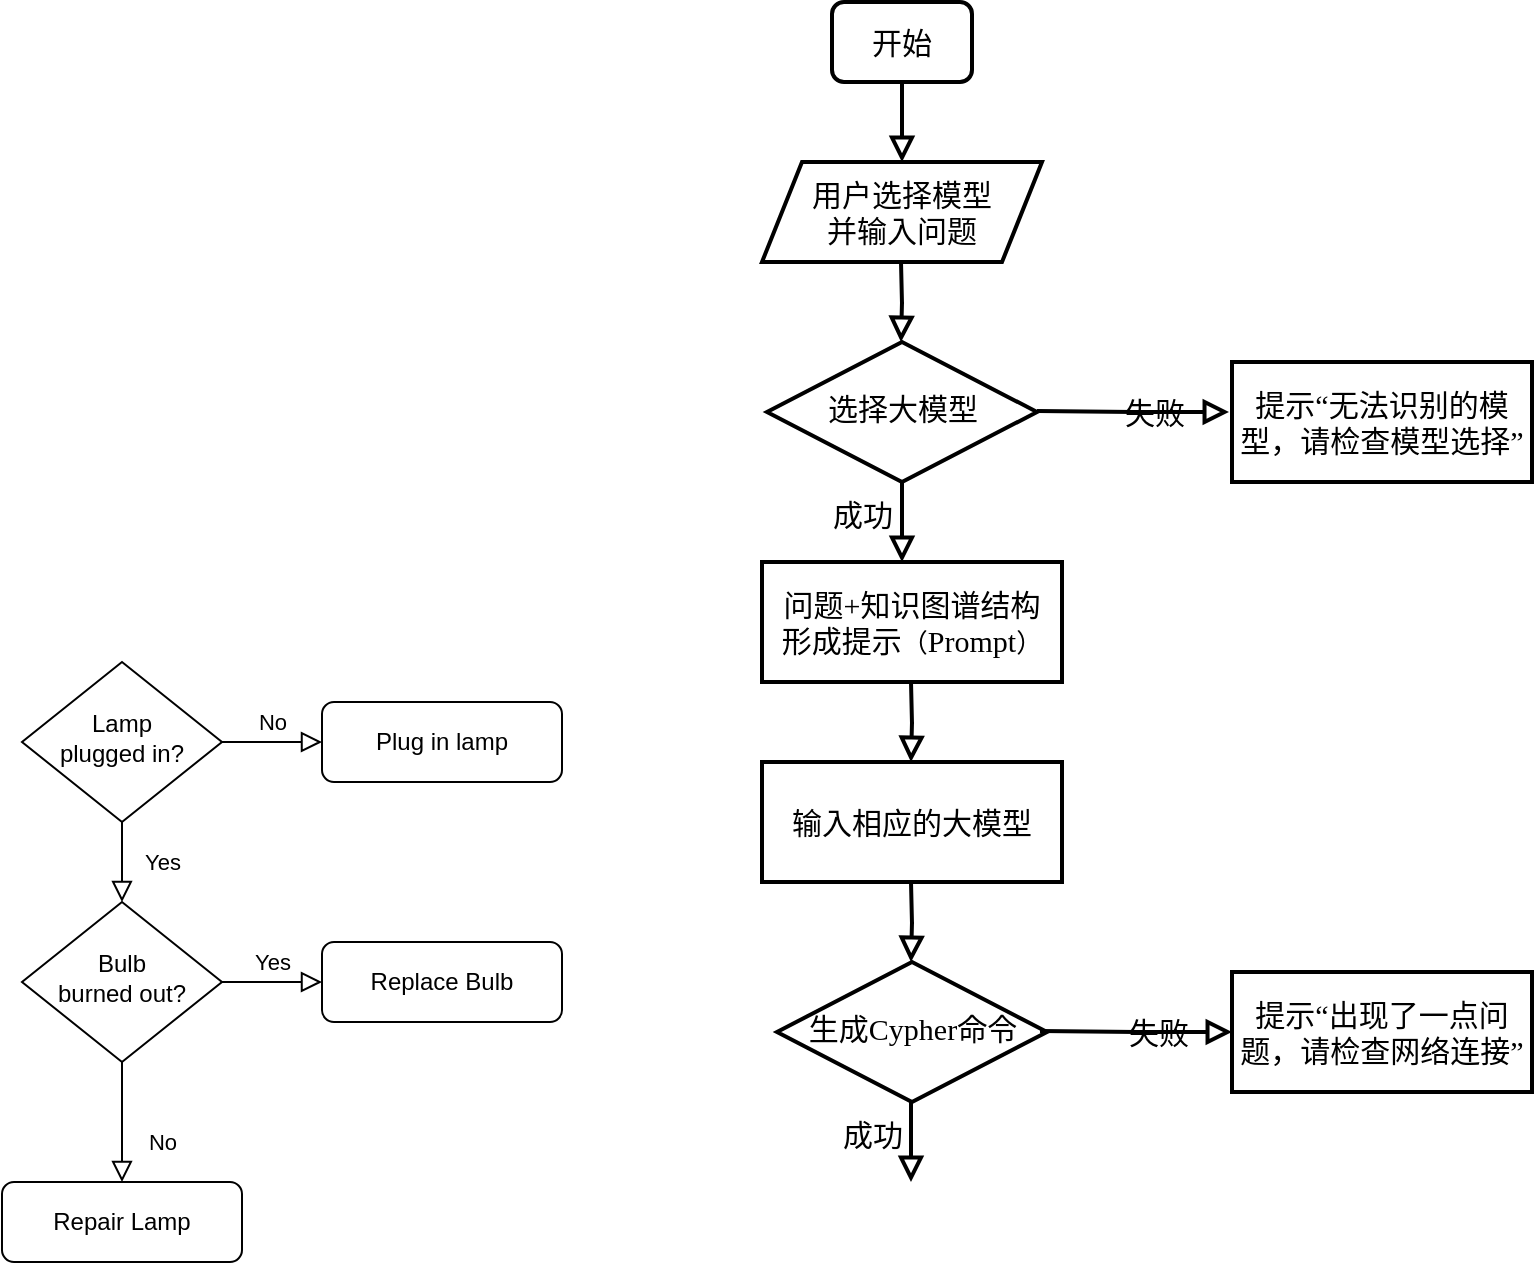 <mxfile version="24.3.1" type="github">
  <diagram id="C5RBs43oDa-KdzZeNtuy" name="Page-1">
    <mxGraphModel dx="1877" dy="522" grid="1" gridSize="10" guides="1" tooltips="1" connect="1" arrows="1" fold="1" page="1" pageScale="1" pageWidth="827" pageHeight="1169" math="0" shadow="0">
      <root>
        <mxCell id="WIyWlLk6GJQsqaUBKTNV-0" />
        <mxCell id="WIyWlLk6GJQsqaUBKTNV-1" parent="WIyWlLk6GJQsqaUBKTNV-0" />
        <mxCell id="WIyWlLk6GJQsqaUBKTNV-2" value="" style="rounded=0;html=1;jettySize=auto;orthogonalLoop=1;fontSize=11;endArrow=block;endFill=0;endSize=8;strokeWidth=2;shadow=0;labelBackgroundColor=none;edgeStyle=orthogonalEdgeStyle;entryX=0.5;entryY=0;entryDx=0;entryDy=0;" parent="WIyWlLk6GJQsqaUBKTNV-1" source="WIyWlLk6GJQsqaUBKTNV-3" target="mU2HPS3r7z6ofK6yhhPt-0" edge="1">
          <mxGeometry relative="1" as="geometry">
            <mxPoint x="270" y="140" as="targetPoint" />
          </mxGeometry>
        </mxCell>
        <mxCell id="WIyWlLk6GJQsqaUBKTNV-3" value="&lt;font style=&quot;font-size: 15px;&quot;&gt;开始&lt;/font&gt;" style="rounded=1;whiteSpace=wrap;html=1;fontSize=12;glass=0;strokeWidth=2;shadow=0;" parent="WIyWlLk6GJQsqaUBKTNV-1" vertex="1">
          <mxGeometry x="315" y="30" width="70" height="40" as="geometry" />
        </mxCell>
        <mxCell id="WIyWlLk6GJQsqaUBKTNV-4" value="Yes" style="rounded=0;html=1;jettySize=auto;orthogonalLoop=1;fontSize=11;endArrow=block;endFill=0;endSize=8;strokeWidth=1;shadow=0;labelBackgroundColor=none;edgeStyle=orthogonalEdgeStyle;" parent="WIyWlLk6GJQsqaUBKTNV-1" source="WIyWlLk6GJQsqaUBKTNV-6" target="WIyWlLk6GJQsqaUBKTNV-10" edge="1">
          <mxGeometry y="20" relative="1" as="geometry">
            <mxPoint as="offset" />
          </mxGeometry>
        </mxCell>
        <mxCell id="WIyWlLk6GJQsqaUBKTNV-5" value="No" style="edgeStyle=orthogonalEdgeStyle;rounded=0;html=1;jettySize=auto;orthogonalLoop=1;fontSize=11;endArrow=block;endFill=0;endSize=8;strokeWidth=1;shadow=0;labelBackgroundColor=none;" parent="WIyWlLk6GJQsqaUBKTNV-1" source="WIyWlLk6GJQsqaUBKTNV-6" target="WIyWlLk6GJQsqaUBKTNV-7" edge="1">
          <mxGeometry y="10" relative="1" as="geometry">
            <mxPoint as="offset" />
          </mxGeometry>
        </mxCell>
        <mxCell id="WIyWlLk6GJQsqaUBKTNV-6" value="Lamp&lt;br&gt;plugged in?" style="rhombus;whiteSpace=wrap;html=1;shadow=0;fontFamily=Helvetica;fontSize=12;align=center;strokeWidth=1;spacing=6;spacingTop=-4;" parent="WIyWlLk6GJQsqaUBKTNV-1" vertex="1">
          <mxGeometry x="-90" y="360" width="100" height="80" as="geometry" />
        </mxCell>
        <mxCell id="WIyWlLk6GJQsqaUBKTNV-7" value="Plug in lamp" style="rounded=1;whiteSpace=wrap;html=1;fontSize=12;glass=0;strokeWidth=1;shadow=0;" parent="WIyWlLk6GJQsqaUBKTNV-1" vertex="1">
          <mxGeometry x="60" y="380" width="120" height="40" as="geometry" />
        </mxCell>
        <mxCell id="WIyWlLk6GJQsqaUBKTNV-8" value="No" style="rounded=0;html=1;jettySize=auto;orthogonalLoop=1;fontSize=11;endArrow=block;endFill=0;endSize=8;strokeWidth=1;shadow=0;labelBackgroundColor=none;edgeStyle=orthogonalEdgeStyle;" parent="WIyWlLk6GJQsqaUBKTNV-1" source="WIyWlLk6GJQsqaUBKTNV-10" target="WIyWlLk6GJQsqaUBKTNV-11" edge="1">
          <mxGeometry x="0.333" y="20" relative="1" as="geometry">
            <mxPoint as="offset" />
          </mxGeometry>
        </mxCell>
        <mxCell id="WIyWlLk6GJQsqaUBKTNV-9" value="Yes" style="edgeStyle=orthogonalEdgeStyle;rounded=0;html=1;jettySize=auto;orthogonalLoop=1;fontSize=11;endArrow=block;endFill=0;endSize=8;strokeWidth=1;shadow=0;labelBackgroundColor=none;" parent="WIyWlLk6GJQsqaUBKTNV-1" source="WIyWlLk6GJQsqaUBKTNV-10" target="WIyWlLk6GJQsqaUBKTNV-12" edge="1">
          <mxGeometry y="10" relative="1" as="geometry">
            <mxPoint as="offset" />
          </mxGeometry>
        </mxCell>
        <mxCell id="WIyWlLk6GJQsqaUBKTNV-10" value="Bulb&lt;br&gt;burned out?" style="rhombus;whiteSpace=wrap;html=1;shadow=0;fontFamily=Helvetica;fontSize=12;align=center;strokeWidth=1;spacing=6;spacingTop=-4;" parent="WIyWlLk6GJQsqaUBKTNV-1" vertex="1">
          <mxGeometry x="-90" y="480" width="100" height="80" as="geometry" />
        </mxCell>
        <mxCell id="WIyWlLk6GJQsqaUBKTNV-11" value="Repair Lamp" style="rounded=1;whiteSpace=wrap;html=1;fontSize=12;glass=0;strokeWidth=1;shadow=0;" parent="WIyWlLk6GJQsqaUBKTNV-1" vertex="1">
          <mxGeometry x="-100" y="620" width="120" height="40" as="geometry" />
        </mxCell>
        <mxCell id="WIyWlLk6GJQsqaUBKTNV-12" value="Replace Bulb" style="rounded=1;whiteSpace=wrap;html=1;fontSize=12;glass=0;strokeWidth=1;shadow=0;" parent="WIyWlLk6GJQsqaUBKTNV-1" vertex="1">
          <mxGeometry x="60" y="500" width="120" height="40" as="geometry" />
        </mxCell>
        <mxCell id="mU2HPS3r7z6ofK6yhhPt-0" value="&lt;font style=&quot;font-size: 15px;&quot; face=&quot;Times New Roman&quot;&gt;用户选择模型&lt;/font&gt;&lt;div&gt;&lt;font style=&quot;font-size: 15px;&quot; face=&quot;Times New Roman&quot;&gt;并输入&lt;/font&gt;&lt;span style=&quot;font-size: 15px; font-family: &amp;quot;Times New Roman&amp;quot;; background-color: initial;&quot;&gt;问题&lt;/span&gt;&lt;/div&gt;" style="shape=parallelogram;perimeter=parallelogramPerimeter;whiteSpace=wrap;html=1;fixedSize=1;strokeWidth=2;" vertex="1" parent="WIyWlLk6GJQsqaUBKTNV-1">
          <mxGeometry x="280" y="110" width="140" height="50" as="geometry" />
        </mxCell>
        <mxCell id="mU2HPS3r7z6ofK6yhhPt-1" value="&lt;font style=&quot;font-size: 15px;&quot; face=&quot;Times New Roman&quot;&gt;问题+知识图谱结构&lt;/font&gt;&lt;div style=&quot;font-size: 15px;&quot;&gt;&lt;font style=&quot;font-size: 15px;&quot; face=&quot;liNya4RFdhPfTuIVGEPP&quot;&gt;&lt;font style=&quot;font-size: 15px;&quot;&gt;形成提示&lt;/font&gt;&lt;span style=&quot;font-size: 13px;&quot;&gt;（&lt;/span&gt;&lt;span style=&quot;font-size: 15px; text-wrap: nowrap; background-color: initial;&quot;&gt;Prompt&lt;/span&gt;&lt;span style=&quot;font-size: 13px; background-color: initial;&quot;&gt;）&lt;/span&gt;&lt;/font&gt;&lt;/div&gt;" style="rounded=0;whiteSpace=wrap;html=1;strokeColor=default;strokeWidth=2;align=center;verticalAlign=middle;fontFamily=Helvetica;fontSize=12;fontColor=default;fillColor=default;" vertex="1" parent="WIyWlLk6GJQsqaUBKTNV-1">
          <mxGeometry x="280" y="310" width="150" height="60" as="geometry" />
        </mxCell>
        <mxCell id="mU2HPS3r7z6ofK6yhhPt-2" value="" style="rounded=0;html=1;jettySize=auto;orthogonalLoop=1;fontSize=11;endArrow=block;endFill=0;endSize=8;strokeWidth=2;shadow=0;labelBackgroundColor=none;edgeStyle=orthogonalEdgeStyle;entryX=0.5;entryY=0;entryDx=0;entryDy=0;" edge="1" parent="WIyWlLk6GJQsqaUBKTNV-1">
          <mxGeometry relative="1" as="geometry">
            <mxPoint x="349.5" y="160" as="sourcePoint" />
            <mxPoint x="349.5" y="200" as="targetPoint" />
          </mxGeometry>
        </mxCell>
        <mxCell id="mU2HPS3r7z6ofK6yhhPt-3" value="&lt;div style=&quot;font-size: 15px;&quot;&gt;&lt;font style=&quot;font-size: 15px;&quot; face=&quot;Times New Roman&quot;&gt;&lt;font style=&quot;font-size: 15px;&quot;&gt;输入相应的大模型&lt;/font&gt;&lt;/font&gt;&lt;/div&gt;" style="rounded=0;whiteSpace=wrap;html=1;strokeColor=default;strokeWidth=2;align=center;verticalAlign=middle;fontFamily=Helvetica;fontSize=12;fontColor=default;fillColor=default;" vertex="1" parent="WIyWlLk6GJQsqaUBKTNV-1">
          <mxGeometry x="280" y="410" width="150" height="60" as="geometry" />
        </mxCell>
        <mxCell id="mU2HPS3r7z6ofK6yhhPt-4" value="" style="rounded=0;html=1;jettySize=auto;orthogonalLoop=1;fontSize=11;endArrow=block;endFill=0;endSize=8;strokeWidth=2;shadow=0;labelBackgroundColor=none;edgeStyle=orthogonalEdgeStyle;entryX=0.5;entryY=0;entryDx=0;entryDy=0;" edge="1" parent="WIyWlLk6GJQsqaUBKTNV-1">
          <mxGeometry relative="1" as="geometry">
            <mxPoint x="354.5" y="370" as="sourcePoint" />
            <mxPoint x="354.5" y="410" as="targetPoint" />
          </mxGeometry>
        </mxCell>
        <mxCell id="mU2HPS3r7z6ofK6yhhPt-5" value="&lt;font style=&quot;font-size: 15px;&quot; face=&quot;Times New Roman&quot;&gt;生成&lt;font style=&quot;font-size: 15px; background-color: initial;&quot;&gt;Cypher&lt;/font&gt;&lt;font style=&quot;font-size: 15px; background-color: initial;&quot;&gt;命令&lt;/font&gt;&lt;/font&gt;" style="rhombus;whiteSpace=wrap;html=1;shadow=0;fontFamily=Helvetica;fontSize=12;align=center;strokeWidth=2;spacing=6;spacingTop=-4;" vertex="1" parent="WIyWlLk6GJQsqaUBKTNV-1">
          <mxGeometry x="287.5" y="510" width="135" height="70" as="geometry" />
        </mxCell>
        <mxCell id="mU2HPS3r7z6ofK6yhhPt-6" value="" style="rounded=0;html=1;jettySize=auto;orthogonalLoop=1;fontSize=11;endArrow=block;endFill=0;endSize=8;strokeWidth=2;shadow=0;labelBackgroundColor=none;edgeStyle=orthogonalEdgeStyle;entryX=0.5;entryY=0;entryDx=0;entryDy=0;" edge="1" parent="WIyWlLk6GJQsqaUBKTNV-1">
          <mxGeometry relative="1" as="geometry">
            <mxPoint x="354.5" y="470" as="sourcePoint" />
            <mxPoint x="354.5" y="510" as="targetPoint" />
          </mxGeometry>
        </mxCell>
        <mxCell id="mU2HPS3r7z6ofK6yhhPt-7" value="&lt;font face=&quot;Times New Roman&quot; style=&quot;font-size: 15px;&quot;&gt;失败&lt;/font&gt;" style="edgeStyle=orthogonalEdgeStyle;rounded=0;html=1;jettySize=auto;orthogonalLoop=1;fontSize=11;endArrow=block;endFill=0;endSize=8;strokeWidth=2;shadow=0;labelBackgroundColor=none;" edge="1" parent="WIyWlLk6GJQsqaUBKTNV-1">
          <mxGeometry y="10" relative="1" as="geometry">
            <mxPoint as="offset" />
            <mxPoint x="419" y="544.5" as="sourcePoint" />
            <mxPoint x="515" y="545" as="targetPoint" />
          </mxGeometry>
        </mxCell>
        <mxCell id="mU2HPS3r7z6ofK6yhhPt-8" value="&lt;div style=&quot;&quot;&gt;&lt;font face=&quot;Times New Roman&quot;&gt;&lt;span style=&quot;font-size: 15px;&quot;&gt;提示“出现了一点问题，请检查网络连接”&lt;/span&gt;&lt;/font&gt;&lt;br&gt;&lt;/div&gt;" style="rounded=0;whiteSpace=wrap;html=1;strokeColor=default;strokeWidth=2;align=center;verticalAlign=middle;fontFamily=Helvetica;fontSize=12;fontColor=default;fillColor=default;" vertex="1" parent="WIyWlLk6GJQsqaUBKTNV-1">
          <mxGeometry x="515" y="515" width="150" height="60" as="geometry" />
        </mxCell>
        <mxCell id="mU2HPS3r7z6ofK6yhhPt-9" value="&lt;span style=&quot;font-family: &amp;quot;Times New Roman&amp;quot;; font-size: 15px;&quot;&gt;选择大模型&lt;/span&gt;" style="rhombus;whiteSpace=wrap;html=1;shadow=0;fontFamily=Helvetica;fontSize=12;align=center;strokeWidth=2;spacing=6;spacingTop=-4;" vertex="1" parent="WIyWlLk6GJQsqaUBKTNV-1">
          <mxGeometry x="282.5" y="200" width="135" height="70" as="geometry" />
        </mxCell>
        <mxCell id="mU2HPS3r7z6ofK6yhhPt-10" value="&lt;font face=&quot;Times New Roman&quot; style=&quot;font-size: 15px;&quot;&gt;失败&lt;/font&gt;" style="edgeStyle=orthogonalEdgeStyle;rounded=0;html=1;jettySize=auto;orthogonalLoop=1;fontSize=11;endArrow=block;endFill=0;endSize=8;strokeWidth=2;shadow=0;labelBackgroundColor=none;" edge="1" parent="WIyWlLk6GJQsqaUBKTNV-1">
          <mxGeometry y="10" relative="1" as="geometry">
            <mxPoint as="offset" />
            <mxPoint x="417.5" y="234.5" as="sourcePoint" />
            <mxPoint x="513.5" y="235" as="targetPoint" />
          </mxGeometry>
        </mxCell>
        <mxCell id="mU2HPS3r7z6ofK6yhhPt-11" value="&lt;font face=&quot;Times New Roman&quot; style=&quot;font-size: 15px;&quot;&gt;成功&lt;/font&gt;" style="edgeStyle=orthogonalEdgeStyle;rounded=0;html=1;jettySize=auto;orthogonalLoop=1;fontSize=11;endArrow=block;endFill=0;endSize=8;strokeWidth=2;shadow=0;labelBackgroundColor=none;exitX=0.5;exitY=1;exitDx=0;exitDy=0;" edge="1" parent="WIyWlLk6GJQsqaUBKTNV-1" source="mU2HPS3r7z6ofK6yhhPt-9">
          <mxGeometry x="-0.2" y="-20" relative="1" as="geometry">
            <mxPoint as="offset" />
            <mxPoint x="427.5" y="244.5" as="sourcePoint" />
            <mxPoint x="350" y="310" as="targetPoint" />
            <Array as="points">
              <mxPoint x="350" y="295" />
              <mxPoint x="350" y="295" />
            </Array>
          </mxGeometry>
        </mxCell>
        <mxCell id="mU2HPS3r7z6ofK6yhhPt-12" value="&lt;div style=&quot;&quot;&gt;&lt;font face=&quot;Times New Roman&quot;&gt;&lt;span style=&quot;font-size: 15px;&quot;&gt;提示“无法识别的模型，请检查模型选择”&lt;/span&gt;&lt;/font&gt;&lt;br&gt;&lt;/div&gt;" style="rounded=0;whiteSpace=wrap;html=1;strokeColor=default;strokeWidth=2;align=center;verticalAlign=middle;fontFamily=Helvetica;fontSize=12;fontColor=default;fillColor=default;" vertex="1" parent="WIyWlLk6GJQsqaUBKTNV-1">
          <mxGeometry x="515" y="210" width="150" height="60" as="geometry" />
        </mxCell>
        <mxCell id="mU2HPS3r7z6ofK6yhhPt-13" value="&lt;font face=&quot;Times New Roman&quot; style=&quot;font-size: 15px;&quot;&gt;成功&lt;/font&gt;" style="edgeStyle=orthogonalEdgeStyle;rounded=0;html=1;jettySize=auto;orthogonalLoop=1;fontSize=11;endArrow=block;endFill=0;endSize=8;strokeWidth=2;shadow=0;labelBackgroundColor=none;exitX=0.5;exitY=1;exitDx=0;exitDy=0;" edge="1" parent="WIyWlLk6GJQsqaUBKTNV-1">
          <mxGeometry x="-0.2" y="-20" relative="1" as="geometry">
            <mxPoint as="offset" />
            <mxPoint x="354.5" y="580" as="sourcePoint" />
            <mxPoint x="354.5" y="620" as="targetPoint" />
            <Array as="points">
              <mxPoint x="354.5" y="605" />
              <mxPoint x="354.5" y="605" />
            </Array>
          </mxGeometry>
        </mxCell>
      </root>
    </mxGraphModel>
  </diagram>
</mxfile>
